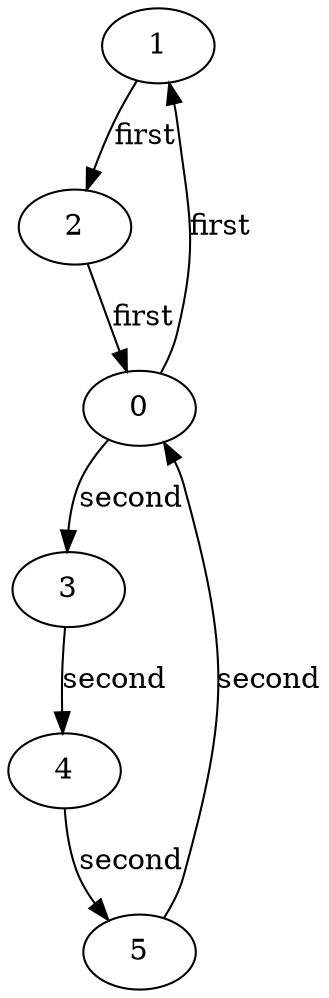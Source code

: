 digraph  {
1;
2;
0;
3;
4;
5;
1 -> 2  [key=0, label=first];
2 -> 0  [key=0, label=first];
0 -> 1  [key=0, label=first];
0 -> 3  [key=0, label=second];
3 -> 4  [key=0, label=second];
4 -> 5  [key=0, label=second];
5 -> 0  [key=0, label=second];
}
